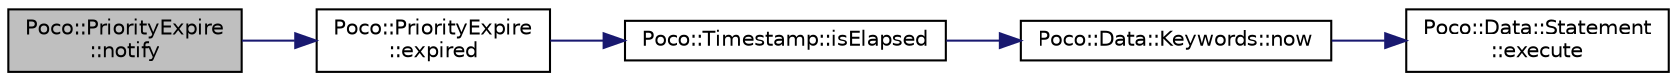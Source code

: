 digraph "Poco::PriorityExpire::notify"
{
 // LATEX_PDF_SIZE
  edge [fontname="Helvetica",fontsize="10",labelfontname="Helvetica",labelfontsize="10"];
  node [fontname="Helvetica",fontsize="10",shape=record];
  rankdir="LR";
  Node1 [label="Poco::PriorityExpire\l::notify",height=0.2,width=0.4,color="black", fillcolor="grey75", style="filled", fontcolor="black",tooltip=" "];
  Node1 -> Node2 [color="midnightblue",fontsize="10",style="solid",fontname="Helvetica"];
  Node2 [label="Poco::PriorityExpire\l::expired",height=0.2,width=0.4,color="black", fillcolor="white", style="filled",URL="$classPoco_1_1PriorityExpire.html#a4007063990f72ad6adac91e05833ae00",tooltip=" "];
  Node2 -> Node3 [color="midnightblue",fontsize="10",style="solid",fontname="Helvetica"];
  Node3 [label="Poco::Timestamp::isElapsed",height=0.2,width=0.4,color="black", fillcolor="white", style="filled",URL="$classPoco_1_1Timestamp.html#a21f088dca2e7c60817eb009aab994ac8",tooltip=" "];
  Node3 -> Node4 [color="midnightblue",fontsize="10",style="solid",fontname="Helvetica"];
  Node4 [label="Poco::Data::Keywords::now",height=0.2,width=0.4,color="black", fillcolor="white", style="filled",URL="$namespacePoco_1_1Data_1_1Keywords.html#a839e06ffbdee1328f646e4c83e0ae1fd",tooltip=" "];
  Node4 -> Node5 [color="midnightblue",fontsize="10",style="solid",fontname="Helvetica"];
  Node5 [label="Poco::Data::Statement\l::execute",height=0.2,width=0.4,color="black", fillcolor="white", style="filled",URL="$classPoco_1_1Data_1_1Statement.html#a2be38d265a5c47b8210f15e4082eec4e",tooltip="Creates a string from the accumulated SQL statement."];
}
